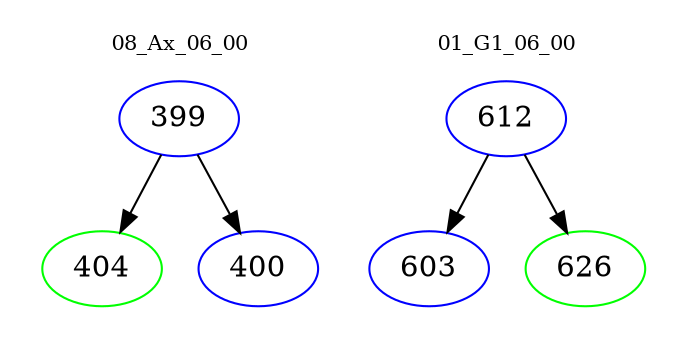 digraph{
subgraph cluster_0 {
color = white
label = "08_Ax_06_00";
fontsize=10;
T0_399 [label="399", color="blue"]
T0_399 -> T0_404 [color="black"]
T0_404 [label="404", color="green"]
T0_399 -> T0_400 [color="black"]
T0_400 [label="400", color="blue"]
}
subgraph cluster_1 {
color = white
label = "01_G1_06_00";
fontsize=10;
T1_612 [label="612", color="blue"]
T1_612 -> T1_603 [color="black"]
T1_603 [label="603", color="blue"]
T1_612 -> T1_626 [color="black"]
T1_626 [label="626", color="green"]
}
}
